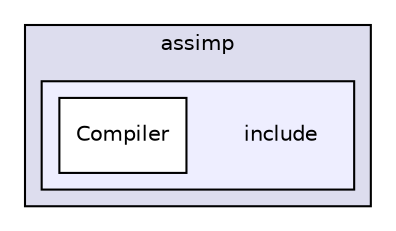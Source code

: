 digraph "include/assimp/include" {
  compound=true
  node [ fontsize="10", fontname="Helvetica"];
  edge [ labelfontsize="10", labelfontname="Helvetica"];
  subgraph clusterdir_2a3ab8ae23d2cffc0bffa70c4703d52b {
    graph [ bgcolor="#ddddee", pencolor="black", label="assimp" fontname="Helvetica", fontsize="10", URL="dir_2a3ab8ae23d2cffc0bffa70c4703d52b.html"]
  subgraph clusterdir_775f47f696c8e1c7e288eb84d9156930 {
    graph [ bgcolor="#eeeeff", pencolor="black", label="" URL="dir_775f47f696c8e1c7e288eb84d9156930.html"];
    dir_775f47f696c8e1c7e288eb84d9156930 [shape=plaintext label="include"];
    dir_5da2a656afadae239da10cb18e8ea97a [shape=box label="Compiler" color="black" fillcolor="white" style="filled" URL="dir_5da2a656afadae239da10cb18e8ea97a.html"];
  }
  }
}
